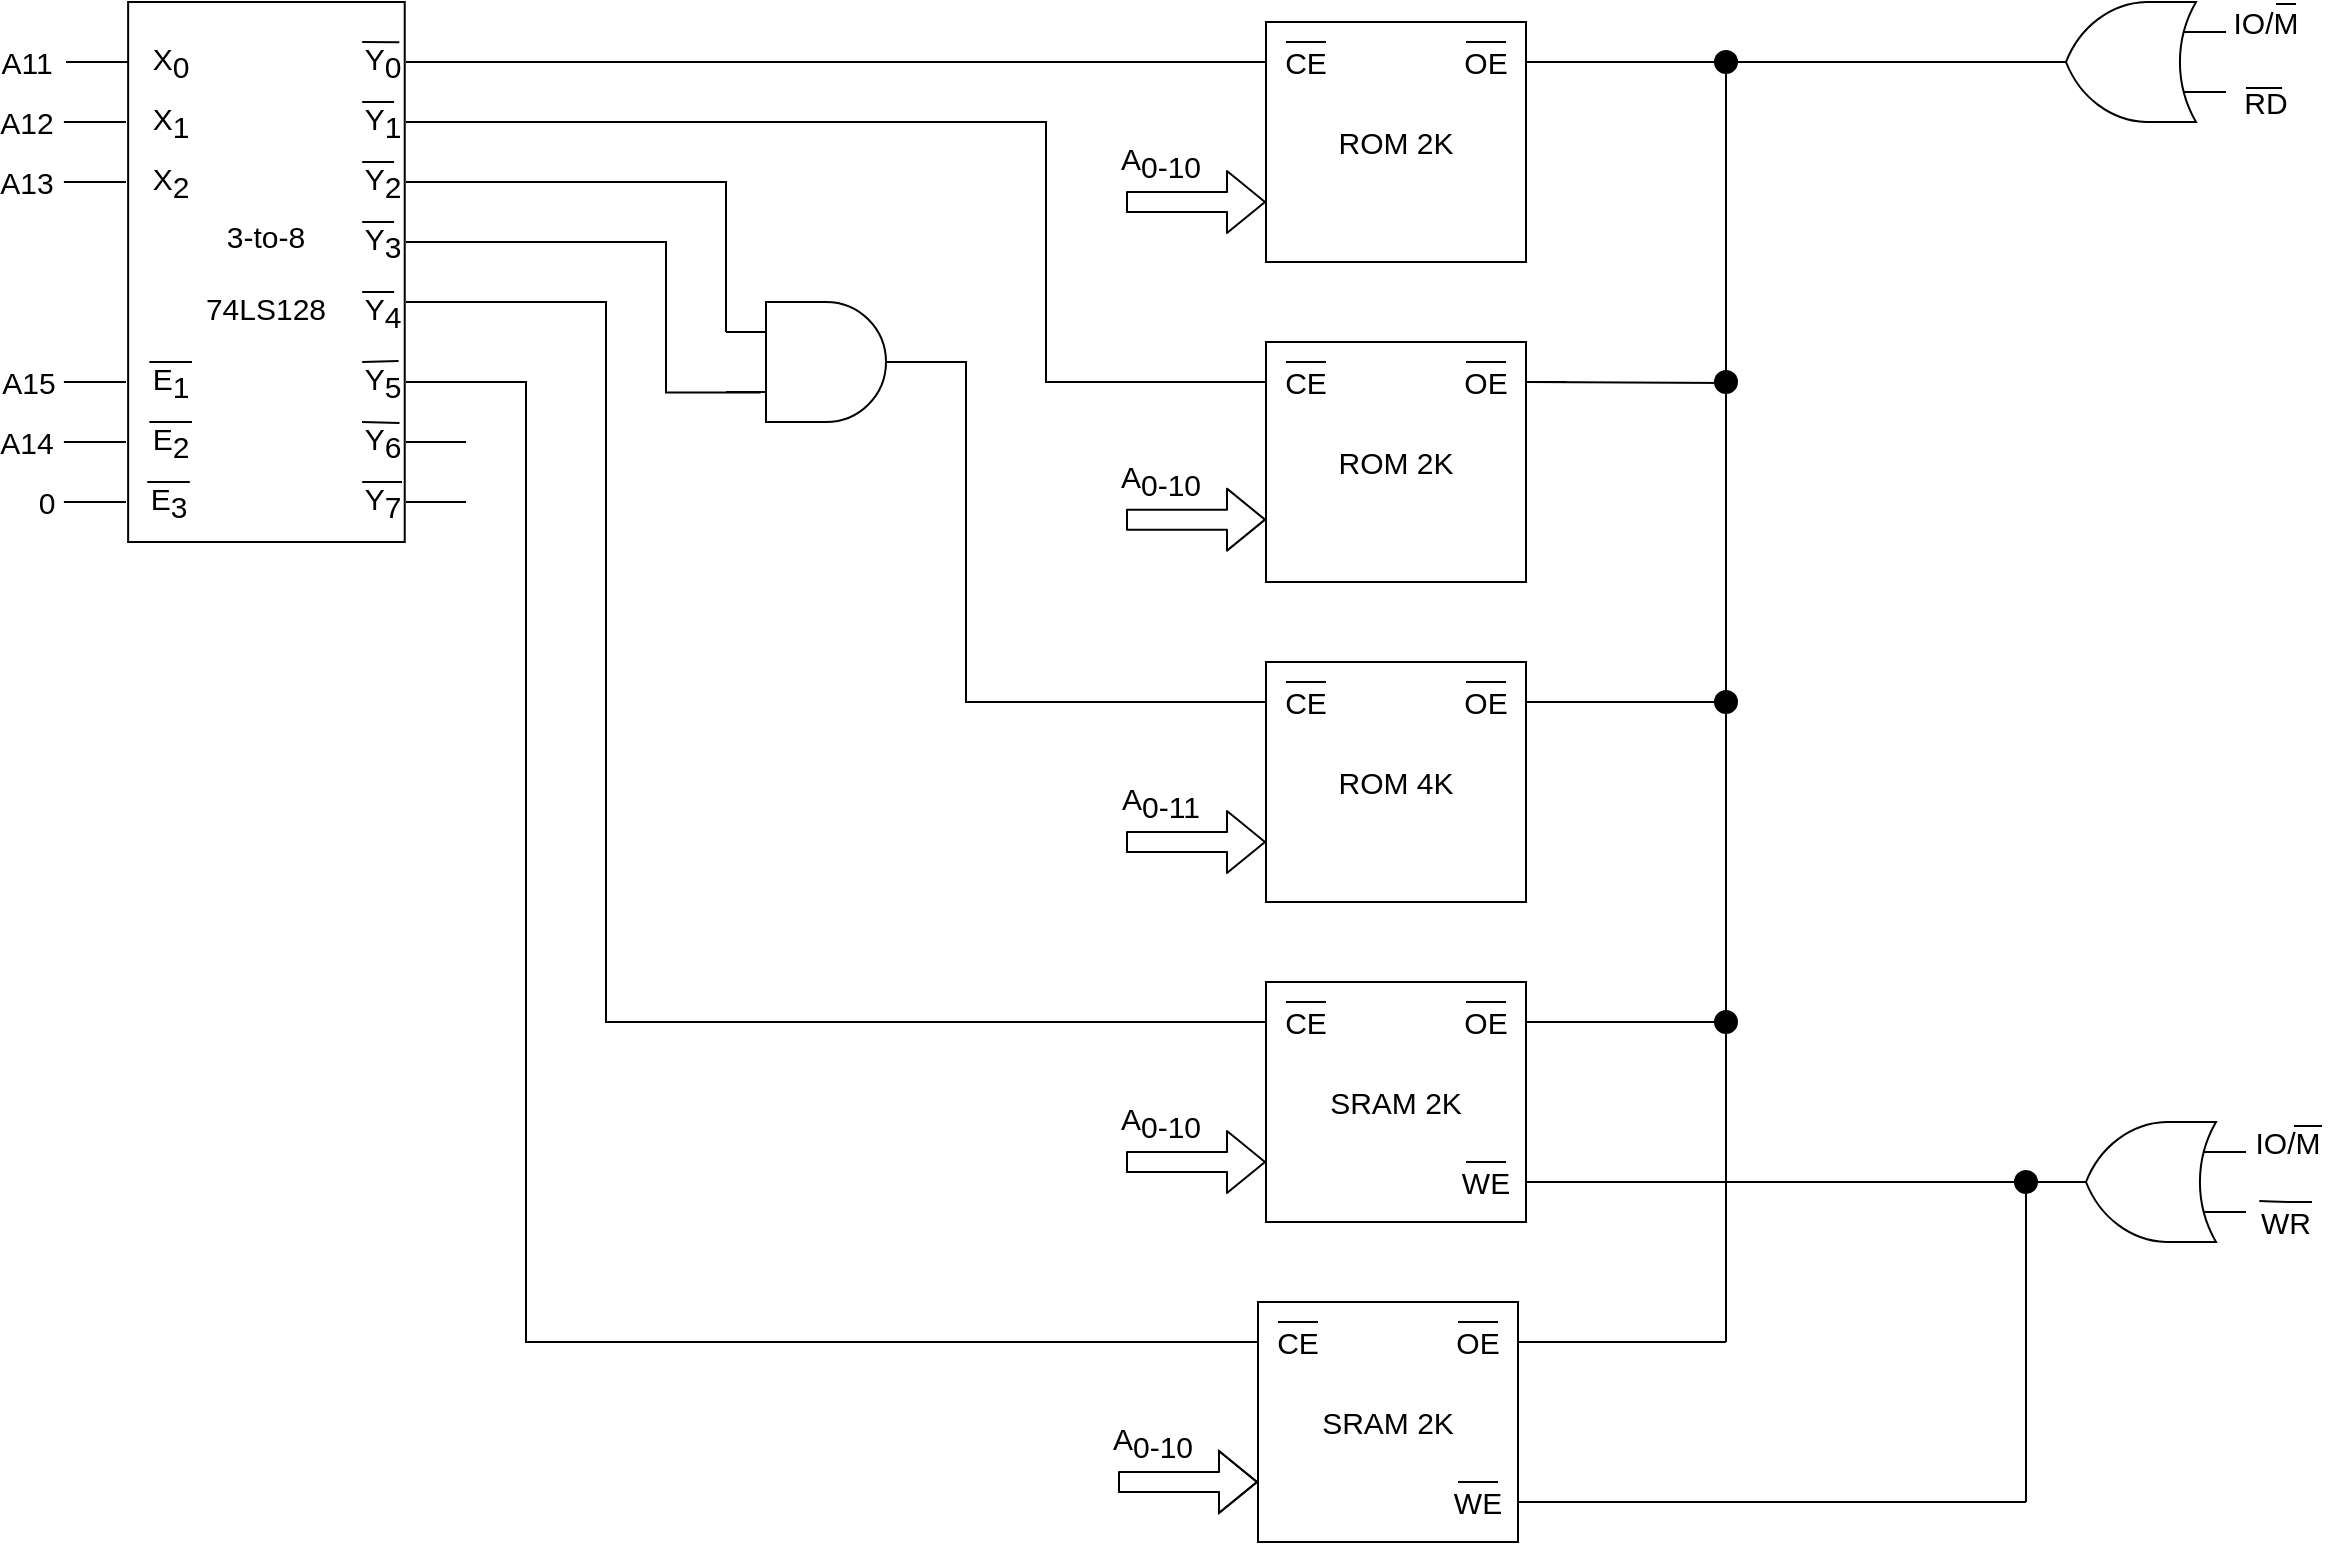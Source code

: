 <mxfile version="14.6.9" type="device"><diagram id="-RrETWpHjdwhD_1dBQom" name="Page-1"><mxGraphModel dx="447" dy="193" grid="1" gridSize="5" guides="1" tooltips="1" connect="1" arrows="1" fold="1" page="1" pageScale="1" pageWidth="827" pageHeight="1169" math="0" shadow="0"><root><mxCell id="0"/><mxCell id="1" parent="0"/><mxCell id="ey-f2JxCHmrL6q7mkroE-61" value="" style="group;fontSize=15;" parent="1" vertex="1" connectable="0"><mxGeometry x="160" y="20" width="150" height="270" as="geometry"/></mxCell><mxCell id="ey-f2JxCHmrL6q7mkroE-3" value="3-to-8&lt;br style=&quot;font-size: 15px;&quot;&gt;&lt;br style=&quot;font-size: 15px;&quot;&gt;74LS128" style="rounded=0;whiteSpace=wrap;html=1;comic=0;fontSize=15;" parent="ey-f2JxCHmrL6q7mkroE-61" vertex="1"><mxGeometry x="1.064" width="138.298" height="270" as="geometry"/></mxCell><mxCell id="ey-f2JxCHmrL6q7mkroE-24" value="" style="group;fontSize=15;" parent="ey-f2JxCHmrL6q7mkroE-61" vertex="1" connectable="0"><mxGeometry x="107.447" y="240" width="42.553" height="20" as="geometry"/></mxCell><mxCell id="ey-f2JxCHmrL6q7mkroE-11" value="Y&lt;sub style=&quot;font-size: 15px;&quot;&gt;7&lt;br style=&quot;font-size: 15px;&quot;&gt;&lt;/sub&gt;" style="text;html=1;strokeColor=none;fillColor=none;align=center;verticalAlign=middle;whiteSpace=wrap;rounded=0;comic=0;fontSize=15;" parent="ey-f2JxCHmrL6q7mkroE-24" vertex="1"><mxGeometry width="42.553" height="20" as="geometry"/></mxCell><mxCell id="ey-f2JxCHmrL6q7mkroE-20" value="" style="endArrow=none;html=1;exitX=0.25;exitY=0;exitDx=0;exitDy=0;fontSize=15;" parent="ey-f2JxCHmrL6q7mkroE-24" edge="1" source="ey-f2JxCHmrL6q7mkroE-11"><mxGeometry width="50" height="50" relative="1" as="geometry"><mxPoint x="15.957" as="sourcePoint"/><mxPoint x="30.553" as="targetPoint"/><Array as="points"/></mxGeometry></mxCell><mxCell id="ey-f2JxCHmrL6q7mkroE-25" value="" style="group;fontSize=15;" parent="ey-f2JxCHmrL6q7mkroE-61" vertex="1" connectable="0"><mxGeometry x="107.447" y="210" width="42.553" height="20" as="geometry"/></mxCell><mxCell id="ey-f2JxCHmrL6q7mkroE-10" value="Y&lt;sub style=&quot;font-size: 15px;&quot;&gt;6&lt;br style=&quot;font-size: 15px;&quot;&gt;&lt;/sub&gt;" style="text;html=1;strokeColor=none;fillColor=none;align=center;verticalAlign=middle;whiteSpace=wrap;rounded=0;comic=0;fontSize=15;" parent="ey-f2JxCHmrL6q7mkroE-25" vertex="1"><mxGeometry width="42.553" height="20" as="geometry"/></mxCell><mxCell id="ey-f2JxCHmrL6q7mkroE-19" value="" style="endArrow=none;html=1;entryX=0.688;entryY=0.023;entryDx=0;entryDy=0;fontSize=15;rounded=0;endSize=6;entryPerimeter=0;" parent="ey-f2JxCHmrL6q7mkroE-25" edge="1" target="ey-f2JxCHmrL6q7mkroE-10"><mxGeometry width="50" height="50" relative="1" as="geometry"><mxPoint x="10.553" as="sourcePoint"/><mxPoint x="26.596" as="targetPoint"/><Array as="points"/></mxGeometry></mxCell><mxCell id="ey-f2JxCHmrL6q7mkroE-26" value="" style="group;fontSize=15;" parent="ey-f2JxCHmrL6q7mkroE-61" vertex="1" connectable="0"><mxGeometry x="107.447" y="180" width="42.553" height="20" as="geometry"/></mxCell><mxCell id="ey-f2JxCHmrL6q7mkroE-9" value="Y&lt;sub style=&quot;font-size: 15px;&quot;&gt;5&lt;br style=&quot;font-size: 15px;&quot;&gt;&lt;/sub&gt;" style="text;html=1;strokeColor=none;fillColor=none;align=center;verticalAlign=middle;whiteSpace=wrap;rounded=0;comic=0;fontSize=15;" parent="ey-f2JxCHmrL6q7mkroE-26" vertex="1"><mxGeometry width="42.553" height="20" as="geometry"/></mxCell><mxCell id="ey-f2JxCHmrL6q7mkroE-18" value="" style="endArrow=none;html=1;exitX=0.25;exitY=0;exitDx=0;exitDy=0;entryX=0.678;entryY=-0.022;entryDx=0;entryDy=0;fontSize=15;entryPerimeter=0;" parent="ey-f2JxCHmrL6q7mkroE-26" edge="1" target="ey-f2JxCHmrL6q7mkroE-9" source="ey-f2JxCHmrL6q7mkroE-9"><mxGeometry width="50" height="50" relative="1" as="geometry"><mxPoint x="15.957" as="sourcePoint"/><mxPoint x="26.596" as="targetPoint"/><Array as="points"/></mxGeometry></mxCell><mxCell id="ey-f2JxCHmrL6q7mkroE-27" value="" style="group;fontSize=15;" parent="ey-f2JxCHmrL6q7mkroE-61" vertex="1" connectable="0"><mxGeometry x="107.447" y="145" width="42.553" height="20" as="geometry"/></mxCell><mxCell id="ey-f2JxCHmrL6q7mkroE-8" value="Y&lt;sub style=&quot;font-size: 15px;&quot;&gt;4&lt;br style=&quot;font-size: 15px;&quot;&gt;&lt;/sub&gt;" style="text;html=1;strokeColor=none;fillColor=none;align=center;verticalAlign=middle;whiteSpace=wrap;rounded=0;comic=0;fontSize=15;" parent="ey-f2JxCHmrL6q7mkroE-27" vertex="1"><mxGeometry width="42.553" height="20" as="geometry"/></mxCell><mxCell id="ey-f2JxCHmrL6q7mkroE-17" value="" style="endArrow=none;html=1;exitX=0.25;exitY=0;exitDx=0;exitDy=0;entryX=0.5;entryY=0;entryDx=0;entryDy=0;fontSize=15;" parent="ey-f2JxCHmrL6q7mkroE-27" edge="1" source="ey-f2JxCHmrL6q7mkroE-8"><mxGeometry width="50" height="50" relative="1" as="geometry"><mxPoint x="15.957" as="sourcePoint"/><mxPoint x="26.596" as="targetPoint"/><Array as="points"><mxPoint x="26.596"/></Array></mxGeometry></mxCell><mxCell id="ey-f2JxCHmrL6q7mkroE-28" value="" style="group;fontSize=15;" parent="ey-f2JxCHmrL6q7mkroE-61" vertex="1" connectable="0"><mxGeometry x="107.447" y="110" width="42.553" height="20" as="geometry"/></mxCell><mxCell id="ey-f2JxCHmrL6q7mkroE-7" value="Y&lt;sub style=&quot;font-size: 15px;&quot;&gt;3&lt;br style=&quot;font-size: 15px;&quot;&gt;&lt;/sub&gt;" style="text;html=1;strokeColor=none;fillColor=none;align=center;verticalAlign=middle;whiteSpace=wrap;rounded=0;comic=0;fontSize=15;" parent="ey-f2JxCHmrL6q7mkroE-28" vertex="1"><mxGeometry width="42.553" height="20" as="geometry"/></mxCell><mxCell id="ey-f2JxCHmrL6q7mkroE-16" value="" style="endArrow=none;html=1;exitX=0.25;exitY=0;exitDx=0;exitDy=0;entryX=0.5;entryY=0;entryDx=0;entryDy=0;fontSize=15;" parent="ey-f2JxCHmrL6q7mkroE-28" edge="1" source="ey-f2JxCHmrL6q7mkroE-7"><mxGeometry width="50" height="50" relative="1" as="geometry"><mxPoint x="15.957" as="sourcePoint"/><mxPoint x="26.596" as="targetPoint"/><Array as="points"><mxPoint x="26.596"/></Array></mxGeometry></mxCell><mxCell id="ey-f2JxCHmrL6q7mkroE-37" value="" style="group;fontSize=15;" parent="ey-f2JxCHmrL6q7mkroE-61" vertex="1" connectable="0"><mxGeometry x="107.447" y="80" width="42.553" height="20" as="geometry"/></mxCell><mxCell id="ey-f2JxCHmrL6q7mkroE-38" value="Y&lt;sub style=&quot;font-size: 15px;&quot;&gt;2&lt;br style=&quot;font-size: 15px;&quot;&gt;&lt;/sub&gt;" style="text;html=1;strokeColor=none;fillColor=none;align=center;verticalAlign=middle;whiteSpace=wrap;rounded=0;comic=0;fontSize=15;" parent="ey-f2JxCHmrL6q7mkroE-37" vertex="1"><mxGeometry width="42.553" height="20" as="geometry"/></mxCell><mxCell id="ey-f2JxCHmrL6q7mkroE-39" value="" style="endArrow=none;html=1;exitX=0.25;exitY=0;exitDx=0;exitDy=0;entryX=0.5;entryY=0;entryDx=0;entryDy=0;fontSize=15;" parent="ey-f2JxCHmrL6q7mkroE-37" edge="1" source="ey-f2JxCHmrL6q7mkroE-38"><mxGeometry width="50" height="50" relative="1" as="geometry"><mxPoint x="15.957" as="sourcePoint"/><mxPoint x="26.596" as="targetPoint"/><Array as="points"><mxPoint x="26.596"/></Array></mxGeometry></mxCell><mxCell id="ey-f2JxCHmrL6q7mkroE-40" value="" style="group;fontSize=15;" parent="ey-f2JxCHmrL6q7mkroE-61" vertex="1" connectable="0"><mxGeometry x="107.447" y="50" width="42.553" height="20" as="geometry"/></mxCell><mxCell id="ey-f2JxCHmrL6q7mkroE-41" value="Y&lt;sub style=&quot;font-size: 15px;&quot;&gt;1&lt;br style=&quot;font-size: 15px;&quot;&gt;&lt;/sub&gt;" style="text;html=1;strokeColor=none;fillColor=none;align=center;verticalAlign=middle;whiteSpace=wrap;rounded=0;comic=0;fontSize=15;" parent="ey-f2JxCHmrL6q7mkroE-40" vertex="1"><mxGeometry width="42.553" height="20" as="geometry"/></mxCell><mxCell id="ey-f2JxCHmrL6q7mkroE-42" value="" style="endArrow=none;html=1;entryX=0.5;entryY=0;entryDx=0;entryDy=0;fontSize=15;exitX=0.25;exitY=0;exitDx=0;exitDy=0;" parent="ey-f2JxCHmrL6q7mkroE-40" edge="1" source="ey-f2JxCHmrL6q7mkroE-41"><mxGeometry width="50" height="50" relative="1" as="geometry"><mxPoint x="15.553" as="sourcePoint"/><mxPoint x="26.596" as="targetPoint"/><Array as="points"><mxPoint x="26.596"/></Array></mxGeometry></mxCell><mxCell id="ey-f2JxCHmrL6q7mkroE-43" value="" style="group;fontSize=15;" parent="ey-f2JxCHmrL6q7mkroE-61" vertex="1" connectable="0"><mxGeometry x="107.447" y="20" width="42.553" height="20" as="geometry"/></mxCell><mxCell id="ey-f2JxCHmrL6q7mkroE-44" value="Y&lt;sub style=&quot;font-size: 15px;&quot;&gt;0&lt;br style=&quot;font-size: 15px;&quot;&gt;&lt;/sub&gt;" style="text;html=1;strokeColor=none;fillColor=none;align=center;verticalAlign=middle;whiteSpace=wrap;rounded=0;comic=0;fontSize=15;" parent="ey-f2JxCHmrL6q7mkroE-43" vertex="1"><mxGeometry width="42.553" height="20" as="geometry"/></mxCell><mxCell id="ey-f2JxCHmrL6q7mkroE-45" value="" style="endArrow=none;html=1;exitX=0.25;exitY=0;exitDx=0;exitDy=0;entryX=0.687;entryY=0.006;entryDx=0;entryDy=0;fontSize=15;entryPerimeter=0;" parent="ey-f2JxCHmrL6q7mkroE-43" edge="1" target="ey-f2JxCHmrL6q7mkroE-44" source="ey-f2JxCHmrL6q7mkroE-44"><mxGeometry width="50" height="50" relative="1" as="geometry"><mxPoint x="15.957" as="sourcePoint"/><mxPoint x="26.596" as="targetPoint"/><Array as="points"/></mxGeometry></mxCell><mxCell id="ey-f2JxCHmrL6q7mkroE-48" value="&lt;span style=&quot;font-size: 15px;&quot;&gt;X&lt;/span&gt;&lt;sub style=&quot;font-size: 15px;&quot;&gt;0&lt;/sub&gt;" style="text;html=1;strokeColor=none;fillColor=none;align=center;verticalAlign=middle;whiteSpace=wrap;rounded=0;comic=0;fontSize=15;" parent="ey-f2JxCHmrL6q7mkroE-61" vertex="1"><mxGeometry x="1.064" y="20" width="42.553" height="20" as="geometry"/></mxCell><mxCell id="ey-f2JxCHmrL6q7mkroE-50" value="&lt;span style=&quot;font-size: 15px;&quot;&gt;X&lt;sub style=&quot;font-size: 15px;&quot;&gt;1&lt;/sub&gt;&lt;/span&gt;" style="text;html=1;strokeColor=none;fillColor=none;align=center;verticalAlign=middle;whiteSpace=wrap;rounded=0;comic=0;fontSize=15;" parent="ey-f2JxCHmrL6q7mkroE-61" vertex="1"><mxGeometry x="1.064" y="50" width="42.553" height="20" as="geometry"/></mxCell><mxCell id="ey-f2JxCHmrL6q7mkroE-51" value="X&lt;sub style=&quot;font-size: 15px;&quot;&gt;2&lt;/sub&gt;" style="text;html=1;strokeColor=none;fillColor=none;align=center;verticalAlign=middle;whiteSpace=wrap;rounded=0;comic=0;fontSize=15;" parent="ey-f2JxCHmrL6q7mkroE-61" vertex="1"><mxGeometry x="1.064" y="80" width="42.553" height="20" as="geometry"/></mxCell><mxCell id="ey-f2JxCHmrL6q7mkroE-52" value="E&lt;sub style=&quot;font-size: 15px;&quot;&gt;1&lt;/sub&gt;" style="text;html=1;strokeColor=none;fillColor=none;align=center;verticalAlign=middle;whiteSpace=wrap;rounded=0;comic=0;fontSize=15;" parent="ey-f2JxCHmrL6q7mkroE-61" vertex="1"><mxGeometry x="1.064" y="180" width="42.553" height="20" as="geometry"/></mxCell><mxCell id="ey-f2JxCHmrL6q7mkroE-53" value="E&lt;sub style=&quot;font-size: 15px;&quot;&gt;2&lt;/sub&gt;" style="text;html=1;strokeColor=none;fillColor=none;align=center;verticalAlign=middle;whiteSpace=wrap;rounded=0;comic=0;fontSize=15;" parent="ey-f2JxCHmrL6q7mkroE-61" vertex="1"><mxGeometry x="1.064" y="210" width="42.553" height="20" as="geometry"/></mxCell><mxCell id="ey-f2JxCHmrL6q7mkroE-54" value="E&lt;sub style=&quot;font-size: 15px;&quot;&gt;3&lt;/sub&gt;" style="text;html=1;strokeColor=none;fillColor=none;align=center;verticalAlign=middle;whiteSpace=wrap;rounded=0;comic=0;fontSize=15;" parent="ey-f2JxCHmrL6q7mkroE-61" vertex="1"><mxGeometry y="240" width="42.553" height="20" as="geometry"/></mxCell><mxCell id="ey-f2JxCHmrL6q7mkroE-56" value="" style="endArrow=none;html=1;exitX=0.25;exitY=0;exitDx=0;exitDy=0;entryX=0.75;entryY=0;entryDx=0;entryDy=0;fontSize=15;" parent="ey-f2JxCHmrL6q7mkroE-61" edge="1" target="ey-f2JxCHmrL6q7mkroE-52" source="ey-f2JxCHmrL6q7mkroE-52"><mxGeometry width="50" height="50" relative="1" as="geometry"><mxPoint x="17.021" y="180" as="sourcePoint"/><mxPoint x="27.66" y="180" as="targetPoint"/><Array as="points"/></mxGeometry></mxCell><mxCell id="ey-f2JxCHmrL6q7mkroE-57" value="" style="endArrow=none;html=1;exitX=0.25;exitY=0;exitDx=0;exitDy=0;entryX=0.75;entryY=0;entryDx=0;entryDy=0;fontSize=15;" parent="ey-f2JxCHmrL6q7mkroE-61" edge="1" target="ey-f2JxCHmrL6q7mkroE-53" source="ey-f2JxCHmrL6q7mkroE-53"><mxGeometry width="50" height="50" relative="1" as="geometry"><mxPoint x="17.021" y="210" as="sourcePoint"/><mxPoint x="27.66" y="210" as="targetPoint"/><Array as="points"/></mxGeometry></mxCell><mxCell id="ey-f2JxCHmrL6q7mkroE-58" value="" style="endArrow=none;html=1;exitX=0.25;exitY=0;exitDx=0;exitDy=0;entryX=0.75;entryY=0;entryDx=0;entryDy=0;fontSize=15;" parent="ey-f2JxCHmrL6q7mkroE-61" edge="1" target="ey-f2JxCHmrL6q7mkroE-54" source="ey-f2JxCHmrL6q7mkroE-54"><mxGeometry width="50" height="50" relative="1" as="geometry"><mxPoint x="15.957" y="240" as="sourcePoint"/><mxPoint x="26.596" y="240" as="targetPoint"/><Array as="points"/></mxGeometry></mxCell><mxCell id="ey-f2JxCHmrL6q7mkroE-63" value="" style="endArrow=none;html=1;exitX=0;exitY=0.5;exitDx=0;exitDy=0;fontSize=15;" parent="1" source="ey-f2JxCHmrL6q7mkroE-48" edge="1"><mxGeometry width="50" height="50" relative="1" as="geometry"><mxPoint x="340" y="170" as="sourcePoint"/><mxPoint x="130" y="50" as="targetPoint"/></mxGeometry></mxCell><mxCell id="ey-f2JxCHmrL6q7mkroE-66" value="A11" style="edgeLabel;html=1;align=center;verticalAlign=middle;resizable=0;points=[];fontSize=15;" parent="ey-f2JxCHmrL6q7mkroE-63" vertex="1" connectable="0"><mxGeometry x="0.477" relative="1" as="geometry"><mxPoint x="-28" as="offset"/></mxGeometry></mxCell><mxCell id="ey-f2JxCHmrL6q7mkroE-64" value="" style="endArrow=none;html=1;exitX=0;exitY=0.5;exitDx=0;exitDy=0;fontSize=15;" parent="1" edge="1"><mxGeometry width="50" height="50" relative="1" as="geometry"><mxPoint x="160.004" y="80.0" as="sourcePoint"/><mxPoint x="128.94" y="80.0" as="targetPoint"/></mxGeometry></mxCell><mxCell id="ey-f2JxCHmrL6q7mkroE-67" value="A12" style="edgeLabel;html=1;align=center;verticalAlign=middle;resizable=0;points=[];fontSize=15;" parent="ey-f2JxCHmrL6q7mkroE-64" vertex="1" connectable="0"><mxGeometry x="0.497" y="-1" relative="1" as="geometry"><mxPoint x="-27" y="1" as="offset"/></mxGeometry></mxCell><mxCell id="ey-f2JxCHmrL6q7mkroE-65" value="" style="endArrow=none;html=1;exitX=0;exitY=0.5;exitDx=0;exitDy=0;fontSize=15;" parent="1" edge="1"><mxGeometry width="50" height="50" relative="1" as="geometry"><mxPoint x="160.004" y="110.0" as="sourcePoint"/><mxPoint x="128.94" y="110.0" as="targetPoint"/></mxGeometry></mxCell><mxCell id="ey-f2JxCHmrL6q7mkroE-68" value="A13&lt;br style=&quot;font-size: 15px;&quot;&gt;" style="edgeLabel;html=1;align=center;verticalAlign=middle;resizable=0;points=[];fontSize=15;" parent="ey-f2JxCHmrL6q7mkroE-65" vertex="1" connectable="0"><mxGeometry x="0.497" y="-2" relative="1" as="geometry"><mxPoint x="-27" y="2" as="offset"/></mxGeometry></mxCell><mxCell id="ey-f2JxCHmrL6q7mkroE-69" value="" style="endArrow=none;html=1;exitX=0;exitY=0.5;exitDx=0;exitDy=0;fontSize=15;" parent="1" edge="1"><mxGeometry width="50" height="50" relative="1" as="geometry"><mxPoint x="160.004" y="210.0" as="sourcePoint"/><mxPoint x="128.94" y="210.0" as="targetPoint"/></mxGeometry></mxCell><mxCell id="ey-f2JxCHmrL6q7mkroE-74" value="A15" style="edgeLabel;html=1;align=center;verticalAlign=middle;resizable=0;points=[];fontSize=15;" parent="ey-f2JxCHmrL6q7mkroE-69" vertex="1" connectable="0"><mxGeometry x="0.586" y="-1" relative="1" as="geometry"><mxPoint x="-25" y="1" as="offset"/></mxGeometry></mxCell><mxCell id="ey-f2JxCHmrL6q7mkroE-72" value="" style="endArrow=none;html=1;exitX=0;exitY=0.5;exitDx=0;exitDy=0;fontSize=15;" parent="1" edge="1"><mxGeometry width="50" height="50" relative="1" as="geometry"><mxPoint x="160.004" y="240" as="sourcePoint"/><mxPoint x="128.94" y="240" as="targetPoint"/></mxGeometry></mxCell><mxCell id="ey-f2JxCHmrL6q7mkroE-75" value="A14" style="edgeLabel;html=1;align=center;verticalAlign=middle;resizable=0;points=[];fontSize=15;" parent="ey-f2JxCHmrL6q7mkroE-72" vertex="1" connectable="0"><mxGeometry x="0.542" y="-1" relative="1" as="geometry"><mxPoint x="-26" y="1" as="offset"/></mxGeometry></mxCell><mxCell id="ey-f2JxCHmrL6q7mkroE-73" value="" style="endArrow=none;html=1;exitX=0;exitY=0.5;exitDx=0;exitDy=0;fontSize=15;" parent="1" edge="1"><mxGeometry width="50" height="50" relative="1" as="geometry"><mxPoint x="160.004" y="270" as="sourcePoint"/><mxPoint x="128.94" y="270" as="targetPoint"/></mxGeometry></mxCell><mxCell id="ey-f2JxCHmrL6q7mkroE-76" value="0" style="edgeLabel;html=1;align=center;verticalAlign=middle;resizable=0;points=[];fontSize=15;" parent="ey-f2JxCHmrL6q7mkroE-73" vertex="1" connectable="0"><mxGeometry x="0.542" relative="1" as="geometry"><mxPoint x="-16" as="offset"/></mxGeometry></mxCell><mxCell id="ey-f2JxCHmrL6q7mkroE-84" value="" style="endArrow=none;html=1;exitX=0.765;exitY=0.5;exitDx=0;exitDy=0;exitPerimeter=0;edgeStyle=orthogonalEdgeStyle;rounded=0;entryX=0;entryY=0.5;entryDx=0;entryDy=0;fontSize=15;" parent="1" target="ey-f2JxCHmrL6q7mkroE-101" edge="1"><mxGeometry width="50" height="50" relative="1" as="geometry"><mxPoint x="300.0" y="80.0" as="sourcePoint"/><mxPoint x="520" y="210" as="targetPoint"/><Array as="points"><mxPoint x="620" y="80"/><mxPoint x="620" y="210"/></Array></mxGeometry></mxCell><mxCell id="ey-f2JxCHmrL6q7mkroE-85" value="" style="endArrow=none;html=1;exitX=0.765;exitY=0.5;exitDx=0;exitDy=0;exitPerimeter=0;fontSize=15;" parent="1" edge="1"><mxGeometry width="50" height="50" relative="1" as="geometry"><mxPoint x="300.0" y="110.0" as="sourcePoint"/><mxPoint x="330.0" y="110.0" as="targetPoint"/></mxGeometry></mxCell><mxCell id="ey-f2JxCHmrL6q7mkroE-86" value="" style="endArrow=none;html=1;exitX=0.765;exitY=0.5;exitDx=0;exitDy=0;exitPerimeter=0;fontSize=15;" parent="1" edge="1"><mxGeometry width="50" height="50" relative="1" as="geometry"><mxPoint x="300.0" y="140.0" as="sourcePoint"/><mxPoint x="330.0" y="140.0" as="targetPoint"/></mxGeometry></mxCell><mxCell id="ey-f2JxCHmrL6q7mkroE-88" value="" style="endArrow=none;html=1;exitX=0.765;exitY=0.5;exitDx=0;exitDy=0;exitPerimeter=0;edgeStyle=orthogonalEdgeStyle;rounded=0;fontSize=15;" parent="1" edge="1"><mxGeometry width="50" height="50" relative="1" as="geometry"><mxPoint x="300.0" y="210.0" as="sourcePoint"/><mxPoint x="710" y="690" as="targetPoint"/><Array as="points"><mxPoint x="360" y="210"/><mxPoint x="360" y="690"/></Array></mxGeometry></mxCell><mxCell id="ey-f2JxCHmrL6q7mkroE-89" value="" style="endArrow=none;html=1;exitX=0.765;exitY=0.5;exitDx=0;exitDy=0;exitPerimeter=0;fontSize=15;" parent="1" edge="1"><mxGeometry width="50" height="50" relative="1" as="geometry"><mxPoint x="300.0" y="240.0" as="sourcePoint"/><mxPoint x="330.0" y="240.0" as="targetPoint"/></mxGeometry></mxCell><mxCell id="ey-f2JxCHmrL6q7mkroE-90" value="" style="endArrow=none;html=1;exitX=0.765;exitY=0.5;exitDx=0;exitDy=0;exitPerimeter=0;fontSize=15;" parent="1" edge="1"><mxGeometry width="50" height="50" relative="1" as="geometry"><mxPoint x="300.0" y="270.0" as="sourcePoint"/><mxPoint x="330.0" y="270.0" as="targetPoint"/></mxGeometry></mxCell><mxCell id="ey-f2JxCHmrL6q7mkroE-142" value="" style="group;fontSize=15;" parent="1" vertex="1" connectable="0"><mxGeometry x="660" y="30" width="220" height="120" as="geometry"/></mxCell><mxCell id="ey-f2JxCHmrL6q7mkroE-141" value="" style="group;fontSize=15;" parent="ey-f2JxCHmrL6q7mkroE-142" vertex="1" connectable="0"><mxGeometry width="220" height="120" as="geometry"/></mxCell><mxCell id="ey-f2JxCHmrL6q7mkroE-98" value="" style="group;fontSize=15;" parent="ey-f2JxCHmrL6q7mkroE-141" vertex="1" connectable="0"><mxGeometry x="50" width="170" height="120" as="geometry"/></mxCell><mxCell id="ey-f2JxCHmrL6q7mkroE-91" value="ROM 2K" style="rounded=0;whiteSpace=wrap;html=1;comic=0;fontSize=15;" parent="ey-f2JxCHmrL6q7mkroE-98" vertex="1"><mxGeometry x="20" width="130" height="120" as="geometry"/></mxCell><mxCell id="ey-f2JxCHmrL6q7mkroE-92" value="CE" style="text;html=1;strokeColor=none;fillColor=none;align=center;verticalAlign=middle;whiteSpace=wrap;rounded=0;comic=0;fontSize=15;" parent="ey-f2JxCHmrL6q7mkroE-98" vertex="1"><mxGeometry x="20" y="10" width="40" height="20" as="geometry"/></mxCell><mxCell id="ey-f2JxCHmrL6q7mkroE-93" value="OE" style="text;html=1;strokeColor=none;fillColor=none;align=center;verticalAlign=middle;whiteSpace=wrap;rounded=0;comic=0;fontSize=15;" parent="ey-f2JxCHmrL6q7mkroE-98" vertex="1"><mxGeometry x="110" y="10" width="40" height="20" as="geometry"/></mxCell><mxCell id="ey-f2JxCHmrL6q7mkroE-94" value="" style="endArrow=none;html=1;exitX=0.25;exitY=0;exitDx=0;exitDy=0;entryX=0.75;entryY=0;entryDx=0;entryDy=0;fontSize=15;" parent="ey-f2JxCHmrL6q7mkroE-98" source="ey-f2JxCHmrL6q7mkroE-92" target="ey-f2JxCHmrL6q7mkroE-92" edge="1"><mxGeometry width="50" height="50" relative="1" as="geometry"><mxPoint x="-30" y="170" as="sourcePoint"/><mxPoint x="20" y="120" as="targetPoint"/></mxGeometry></mxCell><mxCell id="ey-f2JxCHmrL6q7mkroE-95" value="" style="endArrow=none;html=1;exitX=0.25;exitY=0;exitDx=0;exitDy=0;entryX=0.75;entryY=0;entryDx=0;entryDy=0;fontSize=15;" parent="ey-f2JxCHmrL6q7mkroE-98" edge="1"><mxGeometry width="50" height="50" relative="1" as="geometry"><mxPoint x="120" y="10" as="sourcePoint"/><mxPoint x="140" y="10" as="targetPoint"/></mxGeometry></mxCell><mxCell id="ey-f2JxCHmrL6q7mkroE-96" value="" style="endArrow=none;html=1;exitX=0;exitY=0.5;exitDx=0;exitDy=0;fontSize=15;" parent="ey-f2JxCHmrL6q7mkroE-98" source="ey-f2JxCHmrL6q7mkroE-92" edge="1"><mxGeometry width="50" height="50" relative="1" as="geometry"><mxPoint x="-10" y="150" as="sourcePoint"/><mxPoint y="20" as="targetPoint"/></mxGeometry></mxCell><mxCell id="ey-f2JxCHmrL6q7mkroE-97" value="" style="endArrow=none;html=1;entryX=1;entryY=0.5;entryDx=0;entryDy=0;fontSize=15;" parent="ey-f2JxCHmrL6q7mkroE-98" target="ey-f2JxCHmrL6q7mkroE-93" edge="1"><mxGeometry width="50" height="50" relative="1" as="geometry"><mxPoint x="170" y="20" as="sourcePoint"/><mxPoint x="10" y="30.0" as="targetPoint"/></mxGeometry></mxCell><mxCell id="ey-f2JxCHmrL6q7mkroE-131" value="" style="shape=flexArrow;endArrow=classic;html=1;entryX=0;entryY=0.75;entryDx=0;entryDy=0;fontSize=15;" parent="ey-f2JxCHmrL6q7mkroE-141" target="ey-f2JxCHmrL6q7mkroE-91" edge="1"><mxGeometry width="50" height="50" relative="1" as="geometry"><mxPoint y="90" as="sourcePoint"/><mxPoint x="160" y="160" as="targetPoint"/></mxGeometry></mxCell><mxCell id="ey-f2JxCHmrL6q7mkroE-132" value="&lt;font style=&quot;font-size: 15px;&quot;&gt;Α&lt;sub style=&quot;font-size: 15px;&quot;&gt;0-10&lt;/sub&gt;&lt;/font&gt;" style="edgeLabel;html=1;align=center;verticalAlign=middle;resizable=0;points=[];fontSize=15;" parent="ey-f2JxCHmrL6q7mkroE-131" vertex="1" connectable="0"><mxGeometry x="-0.521" y="2" relative="1" as="geometry"><mxPoint y="-18" as="offset"/></mxGeometry></mxCell><mxCell id="ey-f2JxCHmrL6q7mkroE-144" value="" style="endArrow=none;html=1;exitX=0.765;exitY=0.5;exitDx=0;exitDy=0;exitPerimeter=0;entryX=0;entryY=0.5;entryDx=0;entryDy=0;fontSize=15;" parent="1" source="ey-f2JxCHmrL6q7mkroE-44" target="ey-f2JxCHmrL6q7mkroE-92" edge="1"><mxGeometry width="50" height="50" relative="1" as="geometry"><mxPoint x="580" y="240" as="sourcePoint"/><mxPoint x="630" y="190" as="targetPoint"/></mxGeometry></mxCell><mxCell id="ey-f2JxCHmrL6q7mkroE-152" style="edgeStyle=orthogonalEdgeStyle;rounded=0;orthogonalLoop=1;jettySize=auto;html=1;exitX=1;exitY=0.5;exitDx=0;exitDy=0;exitPerimeter=0;endArrow=none;endFill=0;strokeColor=#000000;fontSize=15;" parent="1" source="ey-f2JxCHmrL6q7mkroE-145" edge="1"><mxGeometry relative="1" as="geometry"><mxPoint x="710" y="370" as="targetPoint"/><Array as="points"><mxPoint x="580" y="200"/><mxPoint x="580" y="370"/></Array></mxGeometry></mxCell><mxCell id="ey-f2JxCHmrL6q7mkroE-145" value="" style="verticalLabelPosition=bottom;shadow=0;dashed=0;align=center;html=1;verticalAlign=top;shape=mxgraph.electrical.logic_gates.logic_gate;operation=and;comic=0;fontSize=15;" parent="1" vertex="1"><mxGeometry x="460" y="170" width="100" height="60" as="geometry"/></mxCell><mxCell id="ey-f2JxCHmrL6q7mkroE-146" value="" style="edgeStyle=segmentEdgeStyle;endArrow=none;html=1;endFill=0;rounded=0;entryX=0;entryY=0.25;entryDx=0;entryDy=0;entryPerimeter=0;fontSize=15;" parent="1" target="ey-f2JxCHmrL6q7mkroE-145" edge="1"><mxGeometry width="50" height="50" relative="1" as="geometry"><mxPoint x="300" y="110" as="sourcePoint"/><mxPoint x="630" y="300" as="targetPoint"/><Array as="points"><mxPoint x="460" y="110"/><mxPoint x="460" y="185"/></Array></mxGeometry></mxCell><mxCell id="ey-f2JxCHmrL6q7mkroE-147" value="" style="edgeStyle=segmentEdgeStyle;endArrow=none;html=1;endFill=0;rounded=0;entryX=0.173;entryY=0.755;entryDx=0;entryDy=0;entryPerimeter=0;fontSize=15;" parent="1" target="ey-f2JxCHmrL6q7mkroE-145" edge="1"><mxGeometry width="50" height="50" relative="1" as="geometry"><mxPoint x="300" y="140" as="sourcePoint"/><mxPoint x="380.0" y="315" as="targetPoint"/><Array as="points"><mxPoint x="430" y="140"/><mxPoint x="430" y="215"/></Array></mxGeometry></mxCell><mxCell id="ey-f2JxCHmrL6q7mkroE-148" value="" style="group;fontSize=15;" parent="1" vertex="1" connectable="0"><mxGeometry x="660.0" y="190" width="220.0" height="120" as="geometry"/></mxCell><mxCell id="ey-f2JxCHmrL6q7mkroE-99" value="" style="group;fontSize=15;" parent="ey-f2JxCHmrL6q7mkroE-148" vertex="1" connectable="0"><mxGeometry x="50.0" width="170" height="120" as="geometry"/></mxCell><mxCell id="ey-f2JxCHmrL6q7mkroE-100" value="ROM 2K" style="rounded=0;whiteSpace=wrap;html=1;comic=0;fontSize=15;" parent="ey-f2JxCHmrL6q7mkroE-99" vertex="1"><mxGeometry x="20" width="130" height="120" as="geometry"/></mxCell><mxCell id="ey-f2JxCHmrL6q7mkroE-101" value="CE" style="text;html=1;strokeColor=none;fillColor=none;align=center;verticalAlign=middle;whiteSpace=wrap;rounded=0;comic=0;fontSize=15;" parent="ey-f2JxCHmrL6q7mkroE-99" vertex="1"><mxGeometry x="20" y="10" width="40" height="20" as="geometry"/></mxCell><mxCell id="ey-f2JxCHmrL6q7mkroE-102" value="OE" style="text;html=1;strokeColor=none;fillColor=none;align=center;verticalAlign=middle;whiteSpace=wrap;rounded=0;comic=0;fontSize=15;" parent="ey-f2JxCHmrL6q7mkroE-99" vertex="1"><mxGeometry x="110" y="10" width="40" height="20" as="geometry"/></mxCell><mxCell id="ey-f2JxCHmrL6q7mkroE-103" value="" style="endArrow=none;html=1;exitX=0.25;exitY=0;exitDx=0;exitDy=0;entryX=0.75;entryY=0;entryDx=0;entryDy=0;fontSize=15;" parent="ey-f2JxCHmrL6q7mkroE-99" source="ey-f2JxCHmrL6q7mkroE-101" target="ey-f2JxCHmrL6q7mkroE-101" edge="1"><mxGeometry width="50" height="50" relative="1" as="geometry"><mxPoint x="-30" y="170" as="sourcePoint"/><mxPoint x="20" y="120" as="targetPoint"/></mxGeometry></mxCell><mxCell id="ey-f2JxCHmrL6q7mkroE-104" value="" style="endArrow=none;html=1;exitX=0.25;exitY=0;exitDx=0;exitDy=0;entryX=0.75;entryY=0;entryDx=0;entryDy=0;fontSize=15;" parent="ey-f2JxCHmrL6q7mkroE-99" edge="1"><mxGeometry width="50" height="50" relative="1" as="geometry"><mxPoint x="120" y="10" as="sourcePoint"/><mxPoint x="140" y="10" as="targetPoint"/></mxGeometry></mxCell><mxCell id="ey-f2JxCHmrL6q7mkroE-105" value="" style="endArrow=none;html=1;exitX=0;exitY=0.5;exitDx=0;exitDy=0;fontSize=15;" parent="ey-f2JxCHmrL6q7mkroE-99" source="ey-f2JxCHmrL6q7mkroE-101" edge="1"><mxGeometry width="50" height="50" relative="1" as="geometry"><mxPoint x="-10" y="150" as="sourcePoint"/><mxPoint y="20" as="targetPoint"/></mxGeometry></mxCell><mxCell id="ey-f2JxCHmrL6q7mkroE-106" value="" style="endArrow=none;html=1;entryX=1;entryY=0.5;entryDx=0;entryDy=0;fontSize=15;" parent="ey-f2JxCHmrL6q7mkroE-99" target="ey-f2JxCHmrL6q7mkroE-102" edge="1"><mxGeometry width="50" height="50" relative="1" as="geometry"><mxPoint x="170" y="20" as="sourcePoint"/><mxPoint x="10" y="30.0" as="targetPoint"/></mxGeometry></mxCell><mxCell id="ey-f2JxCHmrL6q7mkroE-133" value="" style="shape=flexArrow;endArrow=classic;html=1;entryX=0;entryY=0.75;entryDx=0;entryDy=0;fontSize=15;" parent="ey-f2JxCHmrL6q7mkroE-148" edge="1"><mxGeometry width="50" height="50" relative="1" as="geometry"><mxPoint y="88.82" as="sourcePoint"/><mxPoint x="70" y="88.82" as="targetPoint"/></mxGeometry></mxCell><mxCell id="ey-f2JxCHmrL6q7mkroE-134" value="&lt;font style=&quot;font-size: 15px;&quot;&gt;Α&lt;sub style=&quot;font-size: 15px;&quot;&gt;0-10&lt;/sub&gt;&lt;/font&gt;" style="edgeLabel;html=1;align=center;verticalAlign=middle;resizable=0;points=[];fontSize=15;" parent="ey-f2JxCHmrL6q7mkroE-133" vertex="1" connectable="0"><mxGeometry x="-0.521" y="2" relative="1" as="geometry"><mxPoint y="-18" as="offset"/></mxGeometry></mxCell><mxCell id="ey-f2JxCHmrL6q7mkroE-149" value="" style="group;fontSize=15;" parent="1" vertex="1" connectable="0"><mxGeometry x="660.0" y="350" width="220.0" height="120" as="geometry"/></mxCell><mxCell id="ey-f2JxCHmrL6q7mkroE-107" value="" style="group;fontSize=15;" parent="ey-f2JxCHmrL6q7mkroE-149" vertex="1" connectable="0"><mxGeometry x="50.0" width="170" height="120" as="geometry"/></mxCell><mxCell id="ey-f2JxCHmrL6q7mkroE-108" value="ROM 4K" style="rounded=0;whiteSpace=wrap;html=1;comic=0;fontSize=15;" parent="ey-f2JxCHmrL6q7mkroE-107" vertex="1"><mxGeometry x="20" width="130" height="120" as="geometry"/></mxCell><mxCell id="ey-f2JxCHmrL6q7mkroE-109" value="CE" style="text;html=1;strokeColor=none;fillColor=none;align=center;verticalAlign=middle;whiteSpace=wrap;rounded=0;comic=0;fontSize=15;" parent="ey-f2JxCHmrL6q7mkroE-107" vertex="1"><mxGeometry x="20" y="10" width="40" height="20" as="geometry"/></mxCell><mxCell id="ey-f2JxCHmrL6q7mkroE-110" value="OE" style="text;html=1;strokeColor=none;fillColor=none;align=center;verticalAlign=middle;whiteSpace=wrap;rounded=0;comic=0;fontSize=15;" parent="ey-f2JxCHmrL6q7mkroE-107" vertex="1"><mxGeometry x="110" y="10" width="40" height="20" as="geometry"/></mxCell><mxCell id="ey-f2JxCHmrL6q7mkroE-111" value="" style="endArrow=none;html=1;exitX=0.25;exitY=0;exitDx=0;exitDy=0;entryX=0.75;entryY=0;entryDx=0;entryDy=0;fontSize=15;" parent="ey-f2JxCHmrL6q7mkroE-107" source="ey-f2JxCHmrL6q7mkroE-109" target="ey-f2JxCHmrL6q7mkroE-109" edge="1"><mxGeometry width="50" height="50" relative="1" as="geometry"><mxPoint x="-30" y="170" as="sourcePoint"/><mxPoint x="20" y="120" as="targetPoint"/></mxGeometry></mxCell><mxCell id="ey-f2JxCHmrL6q7mkroE-112" value="" style="endArrow=none;html=1;exitX=0.25;exitY=0;exitDx=0;exitDy=0;entryX=0.75;entryY=0;entryDx=0;entryDy=0;fontSize=15;" parent="ey-f2JxCHmrL6q7mkroE-107" edge="1"><mxGeometry width="50" height="50" relative="1" as="geometry"><mxPoint x="120" y="10" as="sourcePoint"/><mxPoint x="140" y="10" as="targetPoint"/></mxGeometry></mxCell><mxCell id="ey-f2JxCHmrL6q7mkroE-113" value="" style="endArrow=none;html=1;exitX=0;exitY=0.5;exitDx=0;exitDy=0;fontSize=15;" parent="ey-f2JxCHmrL6q7mkroE-107" source="ey-f2JxCHmrL6q7mkroE-109" edge="1"><mxGeometry width="50" height="50" relative="1" as="geometry"><mxPoint x="-10" y="150" as="sourcePoint"/><mxPoint y="20" as="targetPoint"/></mxGeometry></mxCell><mxCell id="ey-f2JxCHmrL6q7mkroE-114" value="" style="endArrow=none;html=1;entryX=1;entryY=0.5;entryDx=0;entryDy=0;fontSize=15;" parent="ey-f2JxCHmrL6q7mkroE-107" target="ey-f2JxCHmrL6q7mkroE-110" edge="1"><mxGeometry width="50" height="50" relative="1" as="geometry"><mxPoint x="170" y="20" as="sourcePoint"/><mxPoint x="10" y="30.0" as="targetPoint"/></mxGeometry></mxCell><mxCell id="ey-f2JxCHmrL6q7mkroE-135" value="" style="shape=flexArrow;endArrow=classic;html=1;entryX=0;entryY=0.75;entryDx=0;entryDy=0;fontSize=15;" parent="ey-f2JxCHmrL6q7mkroE-149" edge="1"><mxGeometry width="50" height="50" relative="1" as="geometry"><mxPoint y="90.0" as="sourcePoint"/><mxPoint x="70" y="90.0" as="targetPoint"/></mxGeometry></mxCell><mxCell id="ey-f2JxCHmrL6q7mkroE-136" value="&lt;font style=&quot;font-size: 15px;&quot;&gt;Α&lt;sub style=&quot;font-size: 15px;&quot;&gt;0-11&lt;/sub&gt;&lt;/font&gt;" style="edgeLabel;html=1;align=center;verticalAlign=middle;resizable=0;points=[];fontSize=15;" parent="ey-f2JxCHmrL6q7mkroE-135" vertex="1" connectable="0"><mxGeometry x="-0.521" y="2" relative="1" as="geometry"><mxPoint y="-18" as="offset"/></mxGeometry></mxCell><mxCell id="ey-f2JxCHmrL6q7mkroE-150" value="" style="group;fontSize=15;" parent="1" vertex="1" connectable="0"><mxGeometry x="660.0" y="510" width="220.0" height="120" as="geometry"/></mxCell><mxCell id="ey-f2JxCHmrL6q7mkroE-115" value="" style="group;fontSize=15;" parent="ey-f2JxCHmrL6q7mkroE-150" vertex="1" connectable="0"><mxGeometry x="50.0" width="170" height="120" as="geometry"/></mxCell><mxCell id="ey-f2JxCHmrL6q7mkroE-116" value="SRAM 2K" style="rounded=0;whiteSpace=wrap;html=1;comic=0;fontSize=15;" parent="ey-f2JxCHmrL6q7mkroE-115" vertex="1"><mxGeometry x="20" width="130" height="120" as="geometry"/></mxCell><mxCell id="ey-f2JxCHmrL6q7mkroE-117" value="CE" style="text;html=1;strokeColor=none;fillColor=none;align=center;verticalAlign=middle;whiteSpace=wrap;rounded=0;comic=0;fontSize=15;" parent="ey-f2JxCHmrL6q7mkroE-115" vertex="1"><mxGeometry x="20" y="10" width="40" height="20" as="geometry"/></mxCell><mxCell id="ey-f2JxCHmrL6q7mkroE-118" value="OE" style="text;html=1;strokeColor=none;fillColor=none;align=center;verticalAlign=middle;whiteSpace=wrap;rounded=0;comic=0;fontSize=15;" parent="ey-f2JxCHmrL6q7mkroE-115" vertex="1"><mxGeometry x="110" y="10" width="40" height="20" as="geometry"/></mxCell><mxCell id="ey-f2JxCHmrL6q7mkroE-119" value="" style="endArrow=none;html=1;exitX=0.25;exitY=0;exitDx=0;exitDy=0;entryX=0.75;entryY=0;entryDx=0;entryDy=0;fontSize=15;" parent="ey-f2JxCHmrL6q7mkroE-115" source="ey-f2JxCHmrL6q7mkroE-117" target="ey-f2JxCHmrL6q7mkroE-117" edge="1"><mxGeometry width="50" height="50" relative="1" as="geometry"><mxPoint x="-30" y="170" as="sourcePoint"/><mxPoint x="20" y="120" as="targetPoint"/></mxGeometry></mxCell><mxCell id="ey-f2JxCHmrL6q7mkroE-120" value="" style="endArrow=none;html=1;exitX=0.25;exitY=0;exitDx=0;exitDy=0;entryX=0.75;entryY=0;entryDx=0;entryDy=0;fontSize=15;" parent="ey-f2JxCHmrL6q7mkroE-115" edge="1"><mxGeometry width="50" height="50" relative="1" as="geometry"><mxPoint x="120" y="10" as="sourcePoint"/><mxPoint x="140" y="10" as="targetPoint"/></mxGeometry></mxCell><mxCell id="ey-f2JxCHmrL6q7mkroE-121" value="" style="endArrow=none;html=1;exitX=0;exitY=0.5;exitDx=0;exitDy=0;fontSize=15;" parent="ey-f2JxCHmrL6q7mkroE-115" source="ey-f2JxCHmrL6q7mkroE-117" edge="1"><mxGeometry width="50" height="50" relative="1" as="geometry"><mxPoint x="-10" y="150" as="sourcePoint"/><mxPoint y="20" as="targetPoint"/></mxGeometry></mxCell><mxCell id="ey-f2JxCHmrL6q7mkroE-122" value="" style="endArrow=none;html=1;entryX=1;entryY=0.5;entryDx=0;entryDy=0;fontSize=15;" parent="ey-f2JxCHmrL6q7mkroE-115" target="ey-f2JxCHmrL6q7mkroE-118" edge="1"><mxGeometry width="50" height="50" relative="1" as="geometry"><mxPoint x="170" y="20" as="sourcePoint"/><mxPoint x="10" y="30.0" as="targetPoint"/></mxGeometry></mxCell><mxCell id="ey-f2JxCHmrL6q7mkroE-154" value="WE" style="text;html=1;strokeColor=none;fillColor=none;align=center;verticalAlign=middle;whiteSpace=wrap;rounded=0;comic=0;fontSize=15;" parent="ey-f2JxCHmrL6q7mkroE-115" vertex="1"><mxGeometry x="110" y="90" width="40" height="20" as="geometry"/></mxCell><mxCell id="ey-f2JxCHmrL6q7mkroE-155" value="" style="endArrow=none;html=1;exitX=0.25;exitY=0;exitDx=0;exitDy=0;entryX=0.75;entryY=0;entryDx=0;entryDy=0;fontSize=15;" parent="ey-f2JxCHmrL6q7mkroE-115" edge="1"><mxGeometry width="50" height="50" relative="1" as="geometry"><mxPoint x="120" y="90" as="sourcePoint"/><mxPoint x="140" y="90" as="targetPoint"/></mxGeometry></mxCell><mxCell id="ey-f2JxCHmrL6q7mkroE-137" value="" style="shape=flexArrow;endArrow=classic;html=1;entryX=0;entryY=0.75;entryDx=0;entryDy=0;fontSize=15;" parent="ey-f2JxCHmrL6q7mkroE-150" edge="1"><mxGeometry width="50" height="50" relative="1" as="geometry"><mxPoint y="90" as="sourcePoint"/><mxPoint x="70" y="90" as="targetPoint"/></mxGeometry></mxCell><mxCell id="ey-f2JxCHmrL6q7mkroE-138" value="&lt;font style=&quot;font-size: 15px;&quot;&gt;Α&lt;sub style=&quot;font-size: 15px;&quot;&gt;0-10&lt;/sub&gt;&lt;/font&gt;" style="edgeLabel;html=1;align=center;verticalAlign=middle;resizable=0;points=[];fontSize=15;" parent="ey-f2JxCHmrL6q7mkroE-137" vertex="1" connectable="0"><mxGeometry x="-0.521" y="2" relative="1" as="geometry"><mxPoint y="-18" as="offset"/></mxGeometry></mxCell><mxCell id="ey-f2JxCHmrL6q7mkroE-151" value="" style="group;fontSize=15;" parent="1" vertex="1" connectable="0"><mxGeometry x="686" y="670" width="190" height="120" as="geometry"/></mxCell><mxCell id="ey-f2JxCHmrL6q7mkroE-123" value="" style="group;fontSize=15;" parent="ey-f2JxCHmrL6q7mkroE-151" vertex="1" connectable="0"><mxGeometry x="20" width="170" height="120" as="geometry"/></mxCell><mxCell id="ey-f2JxCHmrL6q7mkroE-124" value="SRAM 2K" style="rounded=0;whiteSpace=wrap;html=1;comic=0;fontSize=15;" parent="ey-f2JxCHmrL6q7mkroE-123" vertex="1"><mxGeometry x="20" width="130" height="120" as="geometry"/></mxCell><mxCell id="ey-f2JxCHmrL6q7mkroE-125" value="CE" style="text;html=1;strokeColor=none;fillColor=none;align=center;verticalAlign=middle;whiteSpace=wrap;rounded=0;comic=0;fontSize=15;" parent="ey-f2JxCHmrL6q7mkroE-123" vertex="1"><mxGeometry x="20" y="10" width="40" height="20" as="geometry"/></mxCell><mxCell id="ey-f2JxCHmrL6q7mkroE-126" value="OE" style="text;html=1;strokeColor=none;fillColor=none;align=center;verticalAlign=middle;whiteSpace=wrap;rounded=0;comic=0;fontSize=15;" parent="ey-f2JxCHmrL6q7mkroE-123" vertex="1"><mxGeometry x="110" y="10" width="40" height="20" as="geometry"/></mxCell><mxCell id="ey-f2JxCHmrL6q7mkroE-127" value="" style="endArrow=none;html=1;exitX=0.25;exitY=0;exitDx=0;exitDy=0;entryX=0.75;entryY=0;entryDx=0;entryDy=0;fontSize=15;" parent="ey-f2JxCHmrL6q7mkroE-123" source="ey-f2JxCHmrL6q7mkroE-125" target="ey-f2JxCHmrL6q7mkroE-125" edge="1"><mxGeometry width="50" height="50" relative="1" as="geometry"><mxPoint x="-30" y="170" as="sourcePoint"/><mxPoint x="20" y="120" as="targetPoint"/></mxGeometry></mxCell><mxCell id="ey-f2JxCHmrL6q7mkroE-128" value="" style="endArrow=none;html=1;exitX=0.25;exitY=0;exitDx=0;exitDy=0;entryX=0.75;entryY=0;entryDx=0;entryDy=0;fontSize=15;" parent="ey-f2JxCHmrL6q7mkroE-123" edge="1"><mxGeometry width="50" height="50" relative="1" as="geometry"><mxPoint x="120" y="10" as="sourcePoint"/><mxPoint x="140" y="10" as="targetPoint"/></mxGeometry></mxCell><mxCell id="ey-f2JxCHmrL6q7mkroE-129" value="" style="endArrow=none;html=1;exitX=0;exitY=0.5;exitDx=0;exitDy=0;fontSize=15;" parent="ey-f2JxCHmrL6q7mkroE-123" source="ey-f2JxCHmrL6q7mkroE-125" edge="1"><mxGeometry width="50" height="50" relative="1" as="geometry"><mxPoint x="-10" y="150" as="sourcePoint"/><mxPoint y="20" as="targetPoint"/></mxGeometry></mxCell><mxCell id="ey-f2JxCHmrL6q7mkroE-130" value="" style="endArrow=none;html=1;entryX=1;entryY=0.5;entryDx=0;entryDy=0;fontSize=15;" parent="ey-f2JxCHmrL6q7mkroE-123" target="ey-f2JxCHmrL6q7mkroE-126" edge="1"><mxGeometry width="50" height="50" relative="1" as="geometry"><mxPoint x="170" y="20" as="sourcePoint"/><mxPoint x="10" y="30.0" as="targetPoint"/></mxGeometry></mxCell><mxCell id="ey-f2JxCHmrL6q7mkroE-156" value="WE" style="text;html=1;strokeColor=none;fillColor=none;align=center;verticalAlign=middle;whiteSpace=wrap;rounded=0;comic=0;fontSize=15;" parent="ey-f2JxCHmrL6q7mkroE-123" vertex="1"><mxGeometry x="110" y="90" width="40" height="20" as="geometry"/></mxCell><mxCell id="ey-f2JxCHmrL6q7mkroE-157" value="" style="endArrow=none;html=1;strokeColor=#000000;exitX=0.25;exitY=0;exitDx=0;exitDy=0;entryX=0.75;entryY=0;entryDx=0;entryDy=0;fontSize=15;" parent="ey-f2JxCHmrL6q7mkroE-123" source="ey-f2JxCHmrL6q7mkroE-156" target="ey-f2JxCHmrL6q7mkroE-156" edge="1"><mxGeometry width="50" height="50" relative="1" as="geometry"><mxPoint x="250" as="sourcePoint"/><mxPoint x="300" y="-50" as="targetPoint"/></mxGeometry></mxCell><mxCell id="ey-f2JxCHmrL6q7mkroE-139" value="" style="shape=flexArrow;endArrow=classic;html=1;entryX=0;entryY=0.75;entryDx=0;entryDy=0;fontSize=15;" parent="ey-f2JxCHmrL6q7mkroE-151" edge="1"><mxGeometry width="50" height="50" relative="1" as="geometry"><mxPoint x="-30.0" y="90" as="sourcePoint"/><mxPoint x="40.0" y="90" as="targetPoint"/><Array as="points"><mxPoint y="90"/></Array></mxGeometry></mxCell><mxCell id="ey-f2JxCHmrL6q7mkroE-140" value="&lt;font style=&quot;font-size: 15px;&quot;&gt;Α&lt;sub style=&quot;font-size: 15px;&quot;&gt;0-10&lt;/sub&gt;&lt;/font&gt;" style="edgeLabel;html=1;align=center;verticalAlign=middle;resizable=0;points=[];fontSize=15;" parent="ey-f2JxCHmrL6q7mkroE-139" vertex="1" connectable="0"><mxGeometry x="-0.521" y="2" relative="1" as="geometry"><mxPoint y="-18" as="offset"/></mxGeometry></mxCell><mxCell id="ey-f2JxCHmrL6q7mkroE-153" value="" style="edgeStyle=segmentEdgeStyle;endArrow=none;html=1;strokeColor=#000000;endFill=0;rounded=0;fontSize=15;" parent="1" edge="1"><mxGeometry width="50" height="50" relative="1" as="geometry"><mxPoint x="300" y="170" as="sourcePoint"/><mxPoint x="720" y="530" as="targetPoint"/><Array as="points"><mxPoint x="400" y="170"/><mxPoint x="400" y="530"/><mxPoint x="720" y="530"/></Array></mxGeometry></mxCell><mxCell id="ey-f2JxCHmrL6q7mkroE-158" value="" style="endArrow=none;html=1;fontFamily=Helvetica;fontSize=15;fontColor=#000000;align=center;strokeColor=#000000;exitX=1;exitY=0.5;exitDx=0;exitDy=0;exitPerimeter=0;" parent="1" source="ey-f2JxCHmrL6q7mkroE-161" target="ey-f2JxCHmrL6q7mkroE-154" edge="1"><mxGeometry width="50" height="50" relative="1" as="geometry"><mxPoint x="880" y="610" as="sourcePoint"/><mxPoint x="830" y="640" as="targetPoint"/></mxGeometry></mxCell><mxCell id="ey-f2JxCHmrL6q7mkroE-159" value="" style="endArrow=none;html=1;strokeColor=#000000;exitX=1;exitY=0.5;exitDx=0;exitDy=0;fontSize=15;" parent="1" source="ey-f2JxCHmrL6q7mkroE-156" edge="1"><mxGeometry width="50" height="50" relative="1" as="geometry"><mxPoint x="780" y="690" as="sourcePoint"/><mxPoint x="880" y="770" as="targetPoint"/></mxGeometry></mxCell><mxCell id="ey-f2JxCHmrL6q7mkroE-174" value="" style="group;fontSize=15;" parent="1" vertex="1" connectable="0"><mxGeometry x="1110" y="20" width="140" height="60" as="geometry"/></mxCell><mxCell id="ey-f2JxCHmrL6q7mkroE-160" value="" style="verticalLabelPosition=bottom;shadow=0;dashed=0;align=center;html=1;verticalAlign=top;shape=mxgraph.electrical.logic_gates.logic_gate;operation=or;comic=0;direction=west;fontSize=15;" parent="ey-f2JxCHmrL6q7mkroE-174" vertex="1"><mxGeometry width="100" height="60" as="geometry"/></mxCell><mxCell id="ey-f2JxCHmrL6q7mkroE-170" value="" style="group;fontSize=15;" parent="ey-f2JxCHmrL6q7mkroE-174" vertex="1" connectable="0"><mxGeometry x="100" width="40" height="20" as="geometry"/></mxCell><mxCell id="ey-f2JxCHmrL6q7mkroE-162" value="IO/M" style="text;html=1;strokeColor=none;fillColor=none;align=center;verticalAlign=middle;whiteSpace=wrap;rounded=0;comic=0;fontSize=15;" parent="ey-f2JxCHmrL6q7mkroE-170" vertex="1"><mxGeometry width="40" height="20" as="geometry"/></mxCell><mxCell id="ey-f2JxCHmrL6q7mkroE-171" value="" style="group;fontSize=15;" parent="ey-f2JxCHmrL6q7mkroE-174" vertex="1" connectable="0"><mxGeometry x="100" y="40" width="40" height="20" as="geometry"/></mxCell><mxCell id="ey-f2JxCHmrL6q7mkroE-163" value="RD" style="text;html=1;strokeColor=none;fillColor=none;align=center;verticalAlign=middle;whiteSpace=wrap;rounded=0;comic=0;fontSize=15;" parent="ey-f2JxCHmrL6q7mkroE-171" vertex="1"><mxGeometry width="40" height="20" as="geometry"/></mxCell><mxCell id="ey-f2JxCHmrL6q7mkroE-169" value="" style="endArrow=none;html=1;strokeColor=#000000;exitX=0.25;exitY=0;exitDx=0;exitDy=0;fontSize=15;" parent="ey-f2JxCHmrL6q7mkroE-171" edge="1"><mxGeometry width="50" height="50" relative="1" as="geometry"><mxPoint x="10" y="3.0" as="sourcePoint"/><mxPoint x="28" y="3" as="targetPoint"/><Array as="points"/></mxGeometry></mxCell><mxCell id="ey-f2JxCHmrL6q7mkroE-175" value="" style="group;fontSize=15;" parent="1" vertex="1" connectable="0"><mxGeometry x="1120" y="580" width="141" height="60" as="geometry"/></mxCell><mxCell id="ey-f2JxCHmrL6q7mkroE-161" value="" style="verticalLabelPosition=bottom;shadow=0;dashed=0;align=center;html=1;verticalAlign=top;shape=mxgraph.electrical.logic_gates.logic_gate;operation=or;comic=0;direction=west;fontSize=15;" parent="ey-f2JxCHmrL6q7mkroE-175" vertex="1"><mxGeometry width="100" height="60" as="geometry"/></mxCell><mxCell id="ey-f2JxCHmrL6q7mkroE-172" value="" style="group;fontSize=15;" parent="ey-f2JxCHmrL6q7mkroE-175" vertex="1" connectable="0"><mxGeometry x="101" width="40" height="20" as="geometry"/></mxCell><mxCell id="ey-f2JxCHmrL6q7mkroE-164" value="IO/M" style="text;html=1;strokeColor=none;fillColor=none;align=center;verticalAlign=middle;whiteSpace=wrap;rounded=0;comic=0;fontSize=15;" parent="ey-f2JxCHmrL6q7mkroE-172" vertex="1"><mxGeometry width="40" height="20" as="geometry"/></mxCell><mxCell id="ey-f2JxCHmrL6q7mkroE-166" value="" style="endArrow=none;html=1;strokeColor=#000000;fontSize=15;" parent="ey-f2JxCHmrL6q7mkroE-172" edge="1"><mxGeometry width="50" height="50" relative="1" as="geometry"><mxPoint x="23" y="2" as="sourcePoint"/><mxPoint x="37" y="2" as="targetPoint"/><Array as="points"/></mxGeometry></mxCell><mxCell id="ey-f2JxCHmrL6q7mkroE-173" value="" style="group;fontSize=15;" parent="ey-f2JxCHmrL6q7mkroE-175" vertex="1" connectable="0"><mxGeometry x="100" y="40" width="40" height="20" as="geometry"/></mxCell><mxCell id="ey-f2JxCHmrL6q7mkroE-165" value="WR" style="text;html=1;strokeColor=none;fillColor=none;align=center;verticalAlign=middle;whiteSpace=wrap;rounded=0;comic=0;fontSize=15;" parent="ey-f2JxCHmrL6q7mkroE-173" vertex="1"><mxGeometry width="40" height="20" as="geometry"/></mxCell><mxCell id="ey-f2JxCHmrL6q7mkroE-168" value="" style="endArrow=none;html=1;strokeColor=#000000;exitX=0.167;exitY=-0.025;exitDx=0;exitDy=0;fontSize=15;exitPerimeter=0;" parent="ey-f2JxCHmrL6q7mkroE-173" edge="1" source="ey-f2JxCHmrL6q7mkroE-165"><mxGeometry width="50" height="50" relative="1" as="geometry"><mxPoint x="10" as="sourcePoint"/><mxPoint x="33" as="targetPoint"/><Array as="points"><mxPoint x="19"/></Array></mxGeometry></mxCell><mxCell id="ey-f2JxCHmrL6q7mkroE-176" value="" style="endArrow=none;html=1;strokeColor=#000000;entryX=1;entryY=0.5;entryDx=0;entryDy=0;entryPerimeter=0;fontSize=15;" parent="1" target="ey-f2JxCHmrL6q7mkroE-160" edge="1"><mxGeometry width="50" height="50" relative="1" as="geometry"><mxPoint x="880" y="50" as="sourcePoint"/><mxPoint x="850" y="600" as="targetPoint"/></mxGeometry></mxCell><mxCell id="ey-f2JxCHmrL6q7mkroE-178" value="" style="endArrow=none;html=1;strokeColor=#000000;edgeStyle=orthogonalEdgeStyle;rounded=0;fontSize=15;" parent="1" target="ey-f2JxCHmrL6q7mkroE-193" edge="1"><mxGeometry width="50" height="50" relative="1" as="geometry"><mxPoint x="860" y="210" as="sourcePoint"/><mxPoint x="960" y="50" as="targetPoint"/></mxGeometry></mxCell><mxCell id="ey-f2JxCHmrL6q7mkroE-179" value="" style="endArrow=none;html=1;strokeColor=#000000;fontSize=15;" parent="1" target="ey-f2JxCHmrL6q7mkroE-192" edge="1"><mxGeometry width="50" height="50" relative="1" as="geometry"><mxPoint x="960" y="370" as="sourcePoint"/><mxPoint x="960" y="210" as="targetPoint"/></mxGeometry></mxCell><mxCell id="ey-f2JxCHmrL6q7mkroE-180" value="" style="endArrow=none;html=1;strokeColor=#000000;fontSize=15;" parent="1" edge="1"><mxGeometry width="50" height="50" relative="1" as="geometry"><mxPoint x="880" y="370" as="sourcePoint"/><mxPoint x="960" y="370" as="targetPoint"/></mxGeometry></mxCell><mxCell id="ey-f2JxCHmrL6q7mkroE-181" value="" style="endArrow=none;html=1;strokeColor=#000000;fontSize=15;" parent="1" source="ey-f2JxCHmrL6q7mkroE-191" edge="1"><mxGeometry width="50" height="50" relative="1" as="geometry"><mxPoint x="960" y="370" as="sourcePoint"/><mxPoint x="960" y="530" as="targetPoint"/></mxGeometry></mxCell><mxCell id="ey-f2JxCHmrL6q7mkroE-182" value="" style="endArrow=none;html=1;strokeColor=#000000;fontSize=15;" parent="1" edge="1"><mxGeometry width="50" height="50" relative="1" as="geometry"><mxPoint x="880" y="530" as="sourcePoint"/><mxPoint x="960" y="530" as="targetPoint"/></mxGeometry></mxCell><mxCell id="ey-f2JxCHmrL6q7mkroE-183" value="" style="endArrow=none;html=1;strokeColor=#000000;startArrow=none;fontSize=15;" parent="1" source="ey-f2JxCHmrL6q7mkroE-185" edge="1"><mxGeometry width="50" height="50" relative="1" as="geometry"><mxPoint x="960" y="530" as="sourcePoint"/><mxPoint x="960" y="690" as="targetPoint"/></mxGeometry></mxCell><mxCell id="ey-f2JxCHmrL6q7mkroE-184" value="" style="endArrow=none;html=1;strokeColor=#000000;startArrow=none;fontSize=15;" parent="1" edge="1"><mxGeometry width="50" height="50" relative="1" as="geometry"><mxPoint x="959" y="690" as="sourcePoint"/><mxPoint x="960" y="690" as="targetPoint"/></mxGeometry></mxCell><mxCell id="ey-f2JxCHmrL6q7mkroE-185" value="" style="shape=waypoint;size=6;pointerEvents=1;points=[];fillColor=none;resizable=0;rotatable=0;perimeter=centerPerimeter;snapToPoint=1;comic=0;strokeWidth=4;fontSize=15;" parent="1" vertex="1"><mxGeometry x="940" y="510" width="40" height="40" as="geometry"/></mxCell><mxCell id="ey-f2JxCHmrL6q7mkroE-186" value="" style="endArrow=none;html=1;strokeColor=#000000;fontSize=15;" parent="1" target="ey-f2JxCHmrL6q7mkroE-185" edge="1"><mxGeometry width="50" height="50" relative="1" as="geometry"><mxPoint x="960" y="530" as="sourcePoint"/><mxPoint x="960" y="690" as="targetPoint"/></mxGeometry></mxCell><mxCell id="ey-f2JxCHmrL6q7mkroE-188" value="" style="endArrow=none;html=1;strokeColor=#000000;fontSize=15;" parent="1" edge="1"><mxGeometry width="50" height="50" relative="1" as="geometry"><mxPoint x="880" y="690" as="sourcePoint"/><mxPoint x="950" y="690" as="targetPoint"/></mxGeometry></mxCell><mxCell id="ey-f2JxCHmrL6q7mkroE-190" value="" style="endArrow=none;html=1;strokeColor=#000000;fontSize=15;" parent="1" edge="1"><mxGeometry width="50" height="50" relative="1" as="geometry"><mxPoint x="860" y="690" as="sourcePoint"/><mxPoint x="959" y="690" as="targetPoint"/></mxGeometry></mxCell><mxCell id="ey-f2JxCHmrL6q7mkroE-191" value="" style="shape=waypoint;size=6;pointerEvents=1;points=[];fillColor=none;resizable=0;rotatable=0;perimeter=centerPerimeter;snapToPoint=1;comic=0;strokeWidth=4;fontSize=15;" parent="1" vertex="1"><mxGeometry x="940" y="350" width="40" height="40" as="geometry"/></mxCell><mxCell id="ey-f2JxCHmrL6q7mkroE-192" value="" style="shape=waypoint;size=6;pointerEvents=1;points=[];fillColor=none;resizable=0;rotatable=0;perimeter=centerPerimeter;snapToPoint=1;comic=0;strokeWidth=4;fontSize=15;" parent="1" vertex="1"><mxGeometry x="940" y="190" width="40" height="40" as="geometry"/></mxCell><mxCell id="ey-f2JxCHmrL6q7mkroE-193" value="" style="shape=waypoint;size=6;pointerEvents=1;points=[];fillColor=none;resizable=0;rotatable=0;perimeter=centerPerimeter;snapToPoint=1;comic=0;strokeWidth=4;fontSize=15;" parent="1" vertex="1"><mxGeometry x="940" y="30" width="40" height="40" as="geometry"/></mxCell><mxCell id="ey-f2JxCHmrL6q7mkroE-194" value="" style="endArrow=none;html=1;strokeColor=#000000;fontSize=15;" parent="1" target="ey-f2JxCHmrL6q7mkroE-196" edge="1"><mxGeometry width="50" height="50" relative="1" as="geometry"><mxPoint x="1110" y="770" as="sourcePoint"/><mxPoint x="1110" y="610" as="targetPoint"/></mxGeometry></mxCell><mxCell id="ey-f2JxCHmrL6q7mkroE-195" value="" style="endArrow=none;html=1;strokeColor=#000000;fontSize=15;" parent="1" edge="1"><mxGeometry width="50" height="50" relative="1" as="geometry"><mxPoint x="1110" y="770" as="sourcePoint"/><mxPoint x="860" y="770" as="targetPoint"/></mxGeometry></mxCell><mxCell id="ey-f2JxCHmrL6q7mkroE-196" value="" style="shape=waypoint;size=6;pointerEvents=1;points=[];fillColor=none;resizable=0;rotatable=0;perimeter=centerPerimeter;snapToPoint=1;comic=0;strokeWidth=4;fontSize=15;" parent="1" vertex="1"><mxGeometry x="1090" y="590" width="40" height="40" as="geometry"/></mxCell><mxCell id="XfXC3CQ4313-URMseDaj-1" value="" style="endArrow=none;html=1;fontSize=15;endSize=6;" edge="1" parent="1"><mxGeometry width="50" height="50" relative="1" as="geometry"><mxPoint x="1235" y="21" as="sourcePoint"/><mxPoint x="1245" y="21" as="targetPoint"/></mxGeometry></mxCell></root></mxGraphModel></diagram></mxfile>